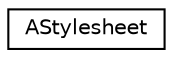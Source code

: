 digraph "Graphical Class Hierarchy"
{
 // LATEX_PDF_SIZE
  edge [fontname="Helvetica",fontsize="10",labelfontname="Helvetica",labelfontsize="10"];
  node [fontname="Helvetica",fontsize="10",shape=record];
  rankdir="LR";
  Node0 [label="AStylesheet",height=0.2,width=0.4,color="black", fillcolor="white", style="filled",URL="$classAStylesheet.html",tooltip=" "];
}
